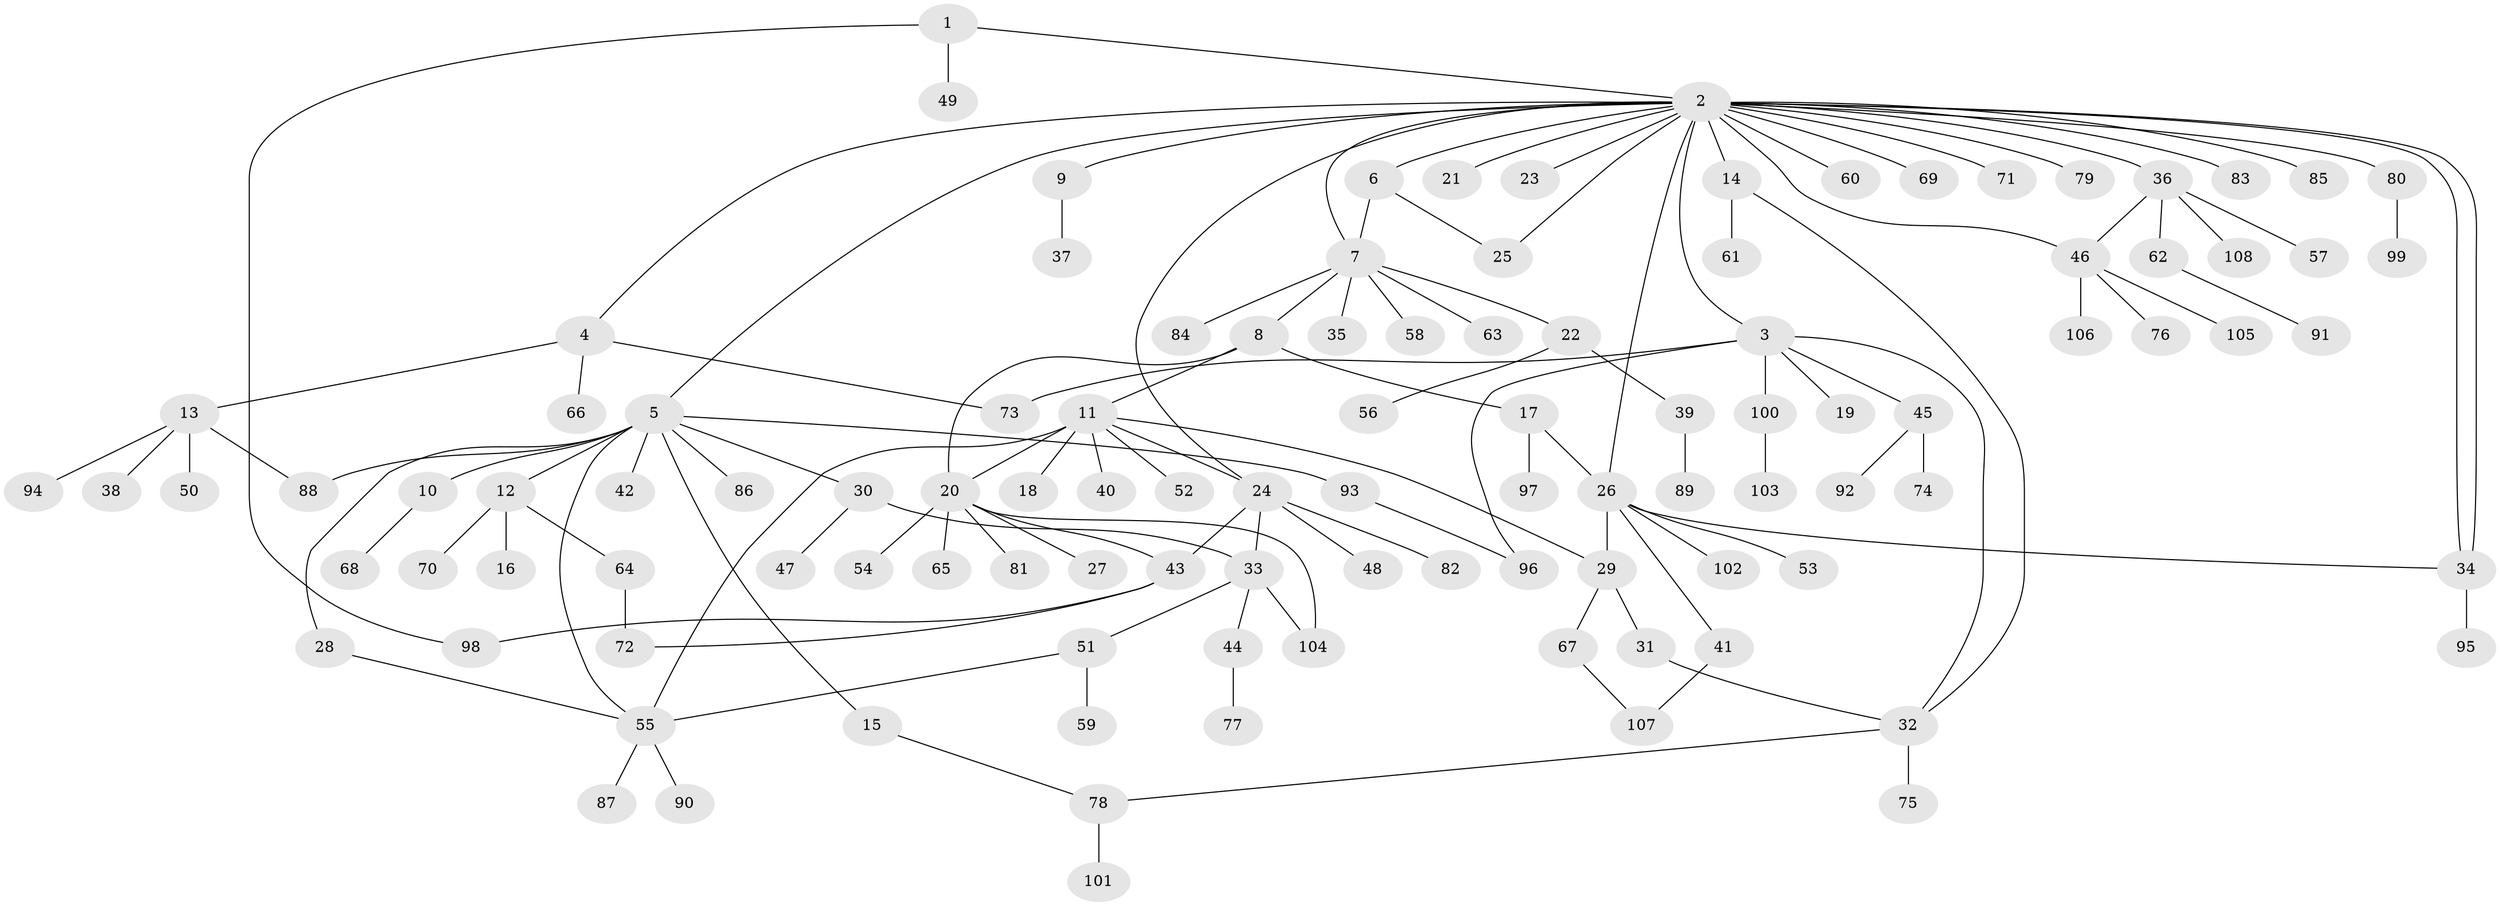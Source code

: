 // Generated by graph-tools (version 1.1) at 2025/26/03/09/25 03:26:01]
// undirected, 108 vertices, 131 edges
graph export_dot {
graph [start="1"]
  node [color=gray90,style=filled];
  1;
  2;
  3;
  4;
  5;
  6;
  7;
  8;
  9;
  10;
  11;
  12;
  13;
  14;
  15;
  16;
  17;
  18;
  19;
  20;
  21;
  22;
  23;
  24;
  25;
  26;
  27;
  28;
  29;
  30;
  31;
  32;
  33;
  34;
  35;
  36;
  37;
  38;
  39;
  40;
  41;
  42;
  43;
  44;
  45;
  46;
  47;
  48;
  49;
  50;
  51;
  52;
  53;
  54;
  55;
  56;
  57;
  58;
  59;
  60;
  61;
  62;
  63;
  64;
  65;
  66;
  67;
  68;
  69;
  70;
  71;
  72;
  73;
  74;
  75;
  76;
  77;
  78;
  79;
  80;
  81;
  82;
  83;
  84;
  85;
  86;
  87;
  88;
  89;
  90;
  91;
  92;
  93;
  94;
  95;
  96;
  97;
  98;
  99;
  100;
  101;
  102;
  103;
  104;
  105;
  106;
  107;
  108;
  1 -- 2;
  1 -- 49;
  1 -- 98;
  2 -- 3;
  2 -- 4;
  2 -- 5;
  2 -- 6;
  2 -- 7;
  2 -- 9;
  2 -- 14;
  2 -- 21;
  2 -- 23;
  2 -- 24;
  2 -- 25;
  2 -- 26;
  2 -- 34;
  2 -- 34;
  2 -- 36;
  2 -- 46;
  2 -- 60;
  2 -- 69;
  2 -- 71;
  2 -- 79;
  2 -- 80;
  2 -- 83;
  2 -- 85;
  3 -- 19;
  3 -- 32;
  3 -- 45;
  3 -- 73;
  3 -- 96;
  3 -- 100;
  4 -- 13;
  4 -- 66;
  4 -- 73;
  5 -- 10;
  5 -- 12;
  5 -- 15;
  5 -- 28;
  5 -- 30;
  5 -- 42;
  5 -- 55;
  5 -- 86;
  5 -- 88;
  5 -- 93;
  6 -- 7;
  6 -- 25;
  7 -- 8;
  7 -- 22;
  7 -- 35;
  7 -- 58;
  7 -- 63;
  7 -- 84;
  8 -- 11;
  8 -- 17;
  8 -- 20;
  9 -- 37;
  10 -- 68;
  11 -- 18;
  11 -- 20;
  11 -- 24;
  11 -- 29;
  11 -- 40;
  11 -- 52;
  11 -- 55;
  12 -- 16;
  12 -- 64;
  12 -- 70;
  13 -- 38;
  13 -- 50;
  13 -- 88;
  13 -- 94;
  14 -- 32;
  14 -- 61;
  15 -- 78;
  17 -- 26;
  17 -- 97;
  20 -- 27;
  20 -- 43;
  20 -- 54;
  20 -- 65;
  20 -- 81;
  20 -- 104;
  22 -- 39;
  22 -- 56;
  24 -- 33;
  24 -- 43;
  24 -- 48;
  24 -- 82;
  26 -- 29;
  26 -- 34;
  26 -- 41;
  26 -- 53;
  26 -- 102;
  28 -- 55;
  29 -- 31;
  29 -- 67;
  30 -- 33;
  30 -- 47;
  31 -- 32;
  32 -- 75;
  32 -- 78;
  33 -- 44;
  33 -- 51;
  33 -- 104;
  34 -- 95;
  36 -- 46;
  36 -- 57;
  36 -- 62;
  36 -- 108;
  39 -- 89;
  41 -- 107;
  43 -- 72;
  43 -- 98;
  44 -- 77;
  45 -- 74;
  45 -- 92;
  46 -- 76;
  46 -- 105;
  46 -- 106;
  51 -- 55;
  51 -- 59;
  55 -- 87;
  55 -- 90;
  62 -- 91;
  64 -- 72;
  67 -- 107;
  78 -- 101;
  80 -- 99;
  93 -- 96;
  100 -- 103;
}
